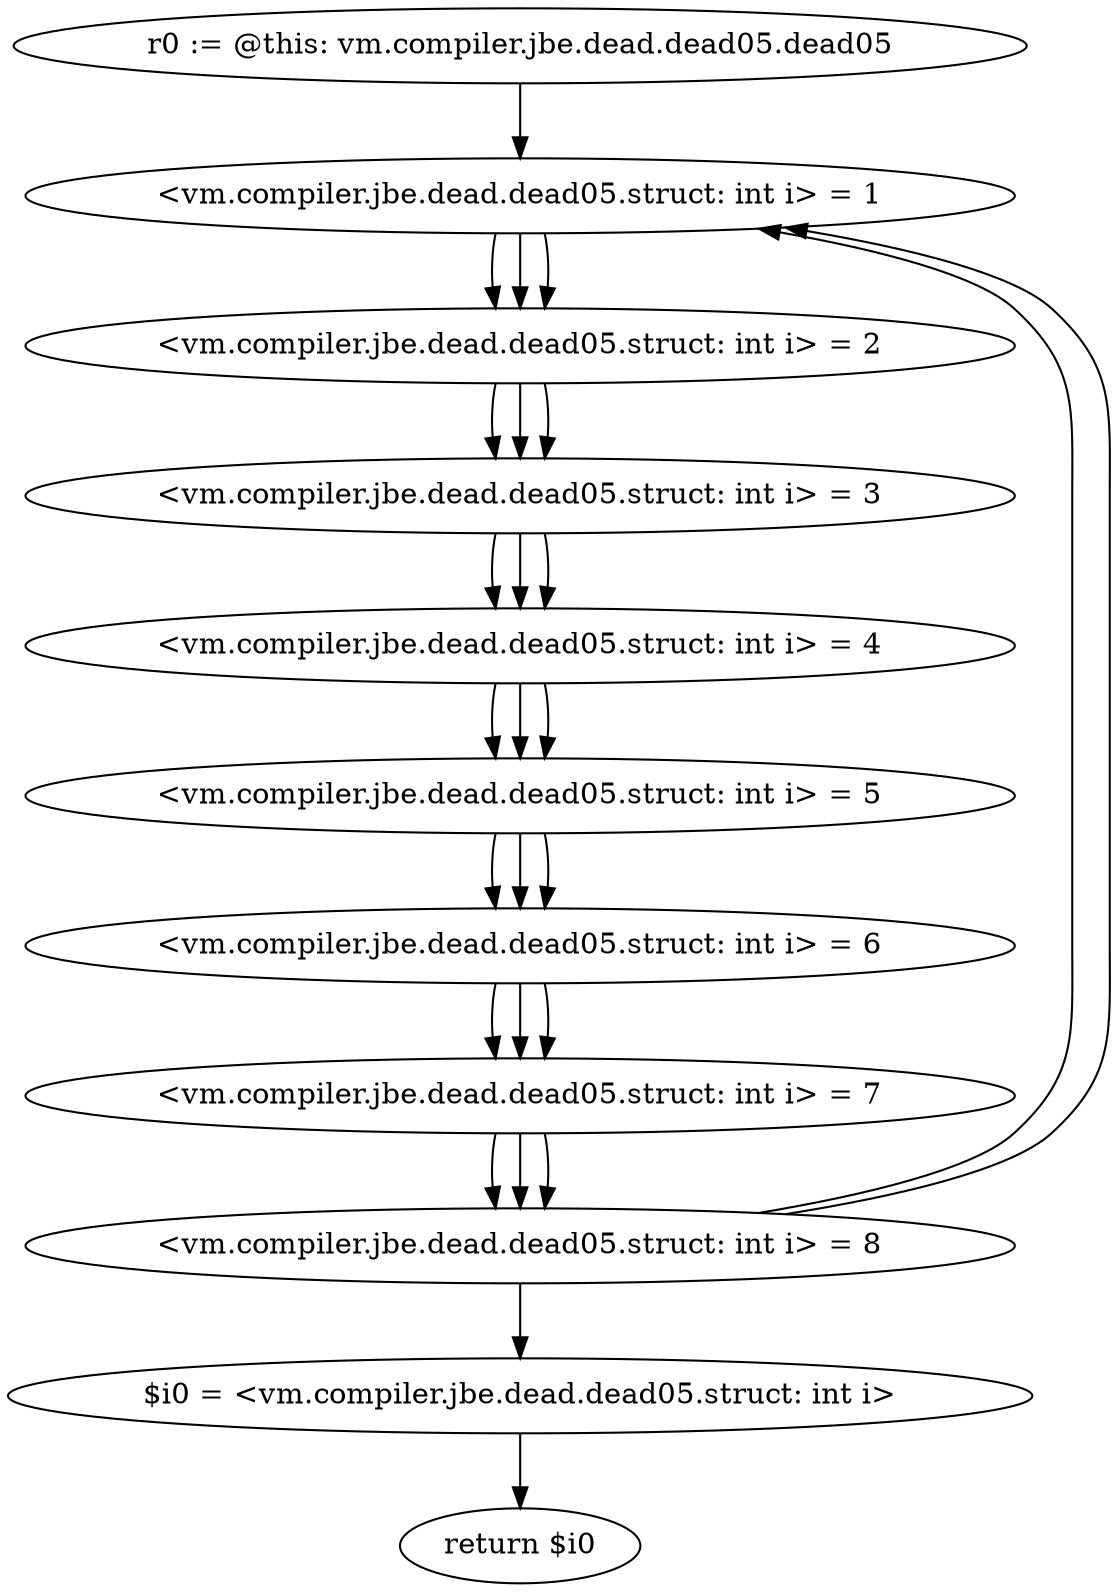 digraph "unitGraph" {
    "r0 := @this: vm.compiler.jbe.dead.dead05.dead05"
    "<vm.compiler.jbe.dead.dead05.struct: int i> = 1"
    "<vm.compiler.jbe.dead.dead05.struct: int i> = 2"
    "<vm.compiler.jbe.dead.dead05.struct: int i> = 3"
    "<vm.compiler.jbe.dead.dead05.struct: int i> = 4"
    "<vm.compiler.jbe.dead.dead05.struct: int i> = 5"
    "<vm.compiler.jbe.dead.dead05.struct: int i> = 6"
    "<vm.compiler.jbe.dead.dead05.struct: int i> = 7"
    "<vm.compiler.jbe.dead.dead05.struct: int i> = 8"
    "$i0 = <vm.compiler.jbe.dead.dead05.struct: int i>"
    "return $i0"
    "r0 := @this: vm.compiler.jbe.dead.dead05.dead05"->"<vm.compiler.jbe.dead.dead05.struct: int i> = 1";
    "<vm.compiler.jbe.dead.dead05.struct: int i> = 1"->"<vm.compiler.jbe.dead.dead05.struct: int i> = 2";
    "<vm.compiler.jbe.dead.dead05.struct: int i> = 2"->"<vm.compiler.jbe.dead.dead05.struct: int i> = 3";
    "<vm.compiler.jbe.dead.dead05.struct: int i> = 3"->"<vm.compiler.jbe.dead.dead05.struct: int i> = 4";
    "<vm.compiler.jbe.dead.dead05.struct: int i> = 4"->"<vm.compiler.jbe.dead.dead05.struct: int i> = 5";
    "<vm.compiler.jbe.dead.dead05.struct: int i> = 5"->"<vm.compiler.jbe.dead.dead05.struct: int i> = 6";
    "<vm.compiler.jbe.dead.dead05.struct: int i> = 6"->"<vm.compiler.jbe.dead.dead05.struct: int i> = 7";
    "<vm.compiler.jbe.dead.dead05.struct: int i> = 7"->"<vm.compiler.jbe.dead.dead05.struct: int i> = 8";
    "<vm.compiler.jbe.dead.dead05.struct: int i> = 8"->"<vm.compiler.jbe.dead.dead05.struct: int i> = 1";
    "<vm.compiler.jbe.dead.dead05.struct: int i> = 1"->"<vm.compiler.jbe.dead.dead05.struct: int i> = 2";
    "<vm.compiler.jbe.dead.dead05.struct: int i> = 2"->"<vm.compiler.jbe.dead.dead05.struct: int i> = 3";
    "<vm.compiler.jbe.dead.dead05.struct: int i> = 3"->"<vm.compiler.jbe.dead.dead05.struct: int i> = 4";
    "<vm.compiler.jbe.dead.dead05.struct: int i> = 4"->"<vm.compiler.jbe.dead.dead05.struct: int i> = 5";
    "<vm.compiler.jbe.dead.dead05.struct: int i> = 5"->"<vm.compiler.jbe.dead.dead05.struct: int i> = 6";
    "<vm.compiler.jbe.dead.dead05.struct: int i> = 6"->"<vm.compiler.jbe.dead.dead05.struct: int i> = 7";
    "<vm.compiler.jbe.dead.dead05.struct: int i> = 7"->"<vm.compiler.jbe.dead.dead05.struct: int i> = 8";
    "<vm.compiler.jbe.dead.dead05.struct: int i> = 8"->"<vm.compiler.jbe.dead.dead05.struct: int i> = 1";
    "<vm.compiler.jbe.dead.dead05.struct: int i> = 1"->"<vm.compiler.jbe.dead.dead05.struct: int i> = 2";
    "<vm.compiler.jbe.dead.dead05.struct: int i> = 2"->"<vm.compiler.jbe.dead.dead05.struct: int i> = 3";
    "<vm.compiler.jbe.dead.dead05.struct: int i> = 3"->"<vm.compiler.jbe.dead.dead05.struct: int i> = 4";
    "<vm.compiler.jbe.dead.dead05.struct: int i> = 4"->"<vm.compiler.jbe.dead.dead05.struct: int i> = 5";
    "<vm.compiler.jbe.dead.dead05.struct: int i> = 5"->"<vm.compiler.jbe.dead.dead05.struct: int i> = 6";
    "<vm.compiler.jbe.dead.dead05.struct: int i> = 6"->"<vm.compiler.jbe.dead.dead05.struct: int i> = 7";
    "<vm.compiler.jbe.dead.dead05.struct: int i> = 7"->"<vm.compiler.jbe.dead.dead05.struct: int i> = 8";
    "<vm.compiler.jbe.dead.dead05.struct: int i> = 8"->"$i0 = <vm.compiler.jbe.dead.dead05.struct: int i>";
    "$i0 = <vm.compiler.jbe.dead.dead05.struct: int i>"->"return $i0";
}
